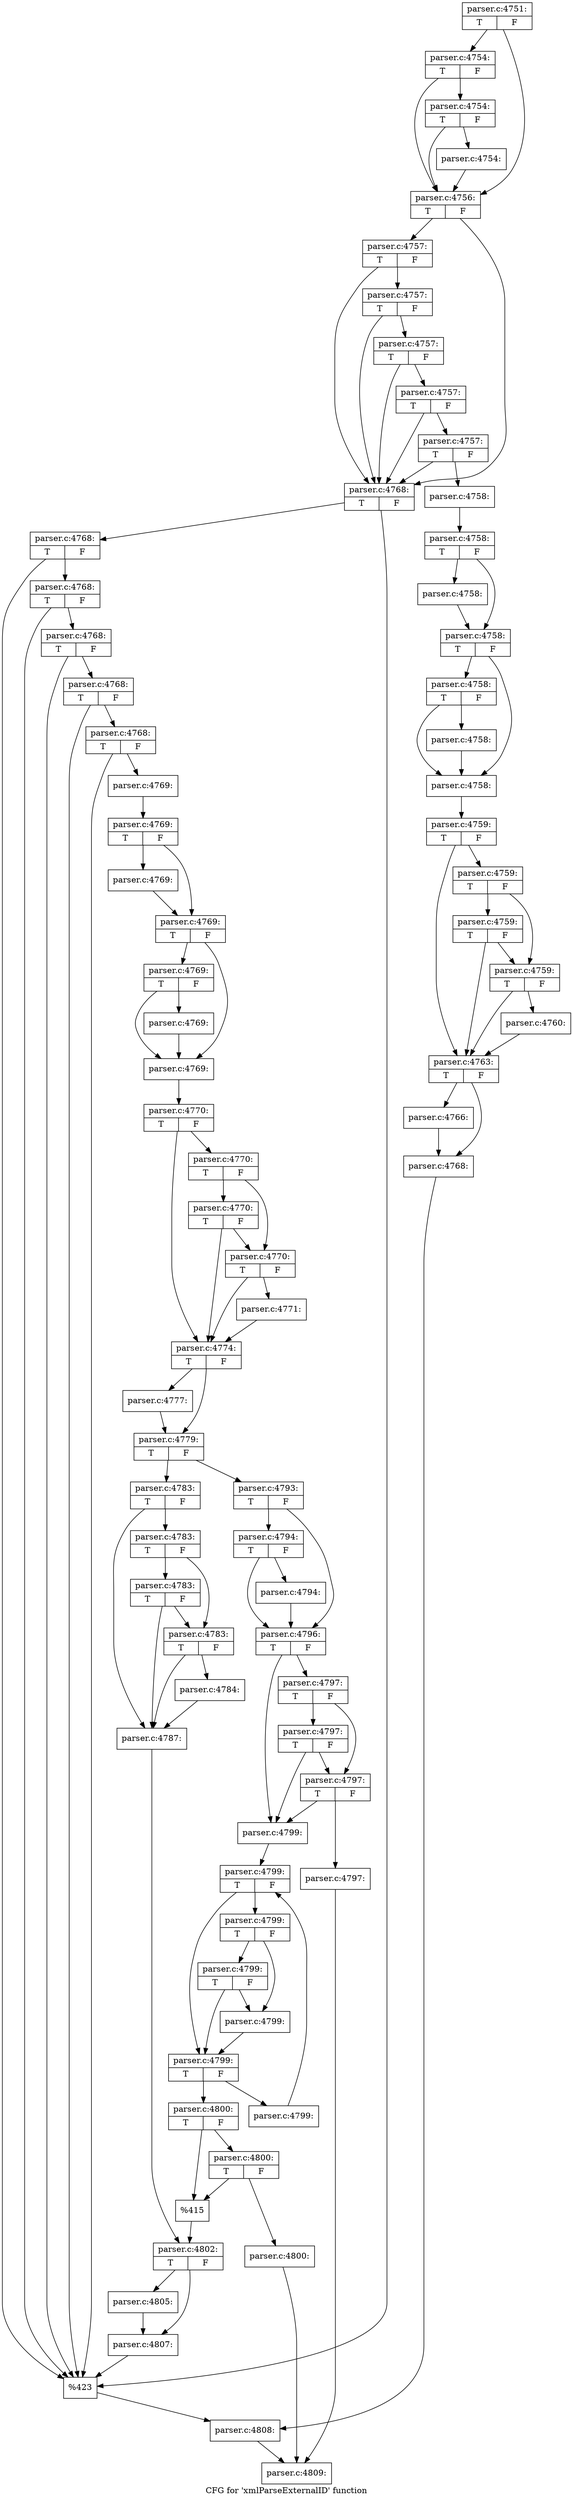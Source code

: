 digraph "CFG for 'xmlParseExternalID' function" {
	label="CFG for 'xmlParseExternalID' function";

	Node0x579c190 [shape=record,label="{parser.c:4751:|{<s0>T|<s1>F}}"];
	Node0x579c190 -> Node0x591bf70;
	Node0x579c190 -> Node0x591bea0;
	Node0x591bf70 [shape=record,label="{parser.c:4754:|{<s0>T|<s1>F}}"];
	Node0x591bf70 -> Node0x591bef0;
	Node0x591bf70 -> Node0x591bea0;
	Node0x591bef0 [shape=record,label="{parser.c:4754:|{<s0>T|<s1>F}}"];
	Node0x591bef0 -> Node0x591be50;
	Node0x591bef0 -> Node0x591bea0;
	Node0x591be50 [shape=record,label="{parser.c:4754:}"];
	Node0x591be50 -> Node0x591bea0;
	Node0x591bea0 [shape=record,label="{parser.c:4756:|{<s0>T|<s1>F}}"];
	Node0x591bea0 -> Node0x594d0a0;
	Node0x591bea0 -> Node0x594cee0;
	Node0x594d0a0 [shape=record,label="{parser.c:4757:|{<s0>T|<s1>F}}"];
	Node0x594d0a0 -> Node0x594d050;
	Node0x594d0a0 -> Node0x594cee0;
	Node0x594d050 [shape=record,label="{parser.c:4757:|{<s0>T|<s1>F}}"];
	Node0x594d050 -> Node0x594d000;
	Node0x594d050 -> Node0x594cee0;
	Node0x594d000 [shape=record,label="{parser.c:4757:|{<s0>T|<s1>F}}"];
	Node0x594d000 -> Node0x594cfb0;
	Node0x594d000 -> Node0x594cee0;
	Node0x594cfb0 [shape=record,label="{parser.c:4757:|{<s0>T|<s1>F}}"];
	Node0x594cfb0 -> Node0x594cf30;
	Node0x594cfb0 -> Node0x594cee0;
	Node0x594cf30 [shape=record,label="{parser.c:4757:|{<s0>T|<s1>F}}"];
	Node0x594cf30 -> Node0x594ce40;
	Node0x594cf30 -> Node0x594cee0;
	Node0x594ce40 [shape=record,label="{parser.c:4758:}"];
	Node0x594ce40 -> Node0x594f010;
	Node0x594f010 [shape=record,label="{parser.c:4758:|{<s0>T|<s1>F}}"];
	Node0x594f010 -> Node0x594fac0;
	Node0x594f010 -> Node0x594fb10;
	Node0x594fac0 [shape=record,label="{parser.c:4758:}"];
	Node0x594fac0 -> Node0x594fb10;
	Node0x594fb10 [shape=record,label="{parser.c:4758:|{<s0>T|<s1>F}}"];
	Node0x594fb10 -> Node0x59501f0;
	Node0x594fb10 -> Node0x59501a0;
	Node0x59501f0 [shape=record,label="{parser.c:4758:|{<s0>T|<s1>F}}"];
	Node0x59501f0 -> Node0x5950150;
	Node0x59501f0 -> Node0x59501a0;
	Node0x5950150 [shape=record,label="{parser.c:4758:}"];
	Node0x5950150 -> Node0x59501a0;
	Node0x59501a0 [shape=record,label="{parser.c:4758:}"];
	Node0x59501a0 -> Node0x594ef70;
	Node0x594ef70 [shape=record,label="{parser.c:4759:|{<s0>T|<s1>F}}"];
	Node0x594ef70 -> Node0x5950c60;
	Node0x594ef70 -> Node0x5950d30;
	Node0x5950d30 [shape=record,label="{parser.c:4759:|{<s0>T|<s1>F}}"];
	Node0x5950d30 -> Node0x59511b0;
	Node0x5950d30 -> Node0x5950cb0;
	Node0x59511b0 [shape=record,label="{parser.c:4759:|{<s0>T|<s1>F}}"];
	Node0x59511b0 -> Node0x5950c60;
	Node0x59511b0 -> Node0x5950cb0;
	Node0x5950cb0 [shape=record,label="{parser.c:4759:|{<s0>T|<s1>F}}"];
	Node0x5950cb0 -> Node0x5950c60;
	Node0x5950cb0 -> Node0x594efc0;
	Node0x594efc0 [shape=record,label="{parser.c:4760:}"];
	Node0x594efc0 -> Node0x5950c60;
	Node0x5950c60 [shape=record,label="{parser.c:4763:|{<s0>T|<s1>F}}"];
	Node0x5950c60 -> Node0x59526e0;
	Node0x5950c60 -> Node0x5952730;
	Node0x59526e0 [shape=record,label="{parser.c:4766:}"];
	Node0x59526e0 -> Node0x5952730;
	Node0x5952730 [shape=record,label="{parser.c:4768:}"];
	Node0x5952730 -> Node0x594ce90;
	Node0x594cee0 [shape=record,label="{parser.c:4768:|{<s0>T|<s1>F}}"];
	Node0x594cee0 -> Node0x5953030;
	Node0x594cee0 -> Node0x5952e70;
	Node0x5953030 [shape=record,label="{parser.c:4768:|{<s0>T|<s1>F}}"];
	Node0x5953030 -> Node0x5952fe0;
	Node0x5953030 -> Node0x5952e70;
	Node0x5952fe0 [shape=record,label="{parser.c:4768:|{<s0>T|<s1>F}}"];
	Node0x5952fe0 -> Node0x5952f90;
	Node0x5952fe0 -> Node0x5952e70;
	Node0x5952f90 [shape=record,label="{parser.c:4768:|{<s0>T|<s1>F}}"];
	Node0x5952f90 -> Node0x5952f40;
	Node0x5952f90 -> Node0x5952e70;
	Node0x5952f40 [shape=record,label="{parser.c:4768:|{<s0>T|<s1>F}}"];
	Node0x5952f40 -> Node0x5952ec0;
	Node0x5952f40 -> Node0x5952e70;
	Node0x5952ec0 [shape=record,label="{parser.c:4768:|{<s0>T|<s1>F}}"];
	Node0x5952ec0 -> Node0x5952e20;
	Node0x5952ec0 -> Node0x5952e70;
	Node0x5952e20 [shape=record,label="{parser.c:4769:}"];
	Node0x5952e20 -> Node0x5954fe0;
	Node0x5954fe0 [shape=record,label="{parser.c:4769:|{<s0>T|<s1>F}}"];
	Node0x5954fe0 -> Node0x5955a50;
	Node0x5954fe0 -> Node0x5955aa0;
	Node0x5955a50 [shape=record,label="{parser.c:4769:}"];
	Node0x5955a50 -> Node0x5955aa0;
	Node0x5955aa0 [shape=record,label="{parser.c:4769:|{<s0>T|<s1>F}}"];
	Node0x5955aa0 -> Node0x5956180;
	Node0x5955aa0 -> Node0x5956130;
	Node0x5956180 [shape=record,label="{parser.c:4769:|{<s0>T|<s1>F}}"];
	Node0x5956180 -> Node0x59560e0;
	Node0x5956180 -> Node0x5956130;
	Node0x59560e0 [shape=record,label="{parser.c:4769:}"];
	Node0x59560e0 -> Node0x5956130;
	Node0x5956130 [shape=record,label="{parser.c:4769:}"];
	Node0x5956130 -> Node0x5954f40;
	Node0x5954f40 [shape=record,label="{parser.c:4770:|{<s0>T|<s1>F}}"];
	Node0x5954f40 -> Node0x5956bf0;
	Node0x5954f40 -> Node0x5956cc0;
	Node0x5956cc0 [shape=record,label="{parser.c:4770:|{<s0>T|<s1>F}}"];
	Node0x5956cc0 -> Node0x5957140;
	Node0x5956cc0 -> Node0x5956c40;
	Node0x5957140 [shape=record,label="{parser.c:4770:|{<s0>T|<s1>F}}"];
	Node0x5957140 -> Node0x5956bf0;
	Node0x5957140 -> Node0x5956c40;
	Node0x5956c40 [shape=record,label="{parser.c:4770:|{<s0>T|<s1>F}}"];
	Node0x5956c40 -> Node0x5956bf0;
	Node0x5956c40 -> Node0x5954f90;
	Node0x5954f90 [shape=record,label="{parser.c:4771:}"];
	Node0x5954f90 -> Node0x5956bf0;
	Node0x5956bf0 [shape=record,label="{parser.c:4774:|{<s0>T|<s1>F}}"];
	Node0x5956bf0 -> Node0x5958700;
	Node0x5956bf0 -> Node0x5958750;
	Node0x5958700 [shape=record,label="{parser.c:4777:}"];
	Node0x5958700 -> Node0x5958750;
	Node0x5958750 [shape=record,label="{parser.c:4779:|{<s0>T|<s1>F}}"];
	Node0x5958750 -> Node0x5958e50;
	Node0x5958750 -> Node0x5958ef0;
	Node0x5958e50 [shape=record,label="{parser.c:4783:|{<s0>T|<s1>F}}"];
	Node0x5958e50 -> Node0x5959240;
	Node0x5958e50 -> Node0x5959310;
	Node0x5959310 [shape=record,label="{parser.c:4783:|{<s0>T|<s1>F}}"];
	Node0x5959310 -> Node0x59597f0;
	Node0x5959310 -> Node0x5959290;
	Node0x59597f0 [shape=record,label="{parser.c:4783:|{<s0>T|<s1>F}}"];
	Node0x59597f0 -> Node0x5959240;
	Node0x59597f0 -> Node0x5959290;
	Node0x5959290 [shape=record,label="{parser.c:4783:|{<s0>T|<s1>F}}"];
	Node0x5959290 -> Node0x5959240;
	Node0x5959290 -> Node0x59591f0;
	Node0x59591f0 [shape=record,label="{parser.c:4784:}"];
	Node0x59591f0 -> Node0x5959240;
	Node0x5959240 [shape=record,label="{parser.c:4787:}"];
	Node0x5959240 -> Node0x5958ea0;
	Node0x5958ef0 [shape=record,label="{parser.c:4793:|{<s0>T|<s1>F}}"];
	Node0x5958ef0 -> Node0x595be60;
	Node0x5958ef0 -> Node0x595be10;
	Node0x595be60 [shape=record,label="{parser.c:4794:|{<s0>T|<s1>F}}"];
	Node0x595be60 -> Node0x595bdc0;
	Node0x595be60 -> Node0x595be10;
	Node0x595bdc0 [shape=record,label="{parser.c:4794:}"];
	Node0x595bdc0 -> Node0x595be10;
	Node0x595be10 [shape=record,label="{parser.c:4796:|{<s0>T|<s1>F}}"];
	Node0x595be10 -> Node0x595ce10;
	Node0x595be10 -> Node0x595cee0;
	Node0x595cee0 [shape=record,label="{parser.c:4797:|{<s0>T|<s1>F}}"];
	Node0x595cee0 -> Node0x595d1c0;
	Node0x595cee0 -> Node0x595ce60;
	Node0x595d1c0 [shape=record,label="{parser.c:4797:|{<s0>T|<s1>F}}"];
	Node0x595d1c0 -> Node0x595ce10;
	Node0x595d1c0 -> Node0x595ce60;
	Node0x595ce60 [shape=record,label="{parser.c:4797:|{<s0>T|<s1>F}}"];
	Node0x595ce60 -> Node0x595ce10;
	Node0x595ce60 -> Node0x595cdc0;
	Node0x595cdc0 [shape=record,label="{parser.c:4797:}"];
	Node0x595cdc0 -> Node0x5917260;
	Node0x595ce10 [shape=record,label="{parser.c:4799:}"];
	Node0x595ce10 -> Node0x595d9e0;
	Node0x595d9e0 [shape=record,label="{parser.c:4799:|{<s0>T|<s1>F}}"];
	Node0x595d9e0 -> Node0x595dc80;
	Node0x595d9e0 -> Node0x595dd20;
	Node0x595dd20 [shape=record,label="{parser.c:4799:|{<s0>T|<s1>F}}"];
	Node0x595dd20 -> Node0x595df80;
	Node0x595dd20 -> Node0x595dcd0;
	Node0x595df80 [shape=record,label="{parser.c:4799:|{<s0>T|<s1>F}}"];
	Node0x595df80 -> Node0x595dc80;
	Node0x595df80 -> Node0x595dcd0;
	Node0x595dcd0 [shape=record,label="{parser.c:4799:}"];
	Node0x595dcd0 -> Node0x595dc80;
	Node0x595dc80 [shape=record,label="{parser.c:4799:|{<s0>T|<s1>F}}"];
	Node0x595dc80 -> Node0x595e3b0;
	Node0x595dc80 -> Node0x595dc00;
	Node0x595e3b0 [shape=record,label="{parser.c:4799:}"];
	Node0x595e3b0 -> Node0x595d9e0;
	Node0x595dc00 [shape=record,label="{parser.c:4800:|{<s0>T|<s1>F}}"];
	Node0x595dc00 -> Node0x595ea40;
	Node0x595dc00 -> Node0x595e9f0;
	Node0x595ea40 [shape=record,label="{parser.c:4800:|{<s0>T|<s1>F}}"];
	Node0x595ea40 -> Node0x595e9a0;
	Node0x595ea40 -> Node0x595e9f0;
	Node0x595e9a0 [shape=record,label="{parser.c:4800:}"];
	Node0x595e9a0 -> Node0x5917260;
	Node0x595e9f0 [shape=record,label="{%415}"];
	Node0x595e9f0 -> Node0x5958ea0;
	Node0x5958ea0 [shape=record,label="{parser.c:4802:|{<s0>T|<s1>F}}"];
	Node0x5958ea0 -> Node0x595f6f0;
	Node0x5958ea0 -> Node0x595f740;
	Node0x595f6f0 [shape=record,label="{parser.c:4805:}"];
	Node0x595f6f0 -> Node0x595f740;
	Node0x595f740 [shape=record,label="{parser.c:4807:}"];
	Node0x595f740 -> Node0x5952e70;
	Node0x5952e70 [shape=record,label="{%423}"];
	Node0x5952e70 -> Node0x594ce90;
	Node0x594ce90 [shape=record,label="{parser.c:4808:}"];
	Node0x594ce90 -> Node0x5917260;
	Node0x5917260 [shape=record,label="{parser.c:4809:}"];
}
